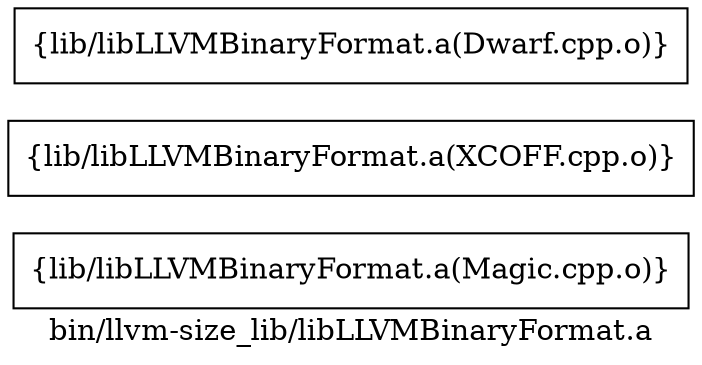digraph "bin/llvm-size_lib/libLLVMBinaryFormat.a" {
	label="bin/llvm-size_lib/libLLVMBinaryFormat.a";
	rankdir=LR;

	Node0x55925b3f5398 [shape=record,shape=box,group=0,label="{lib/libLLVMBinaryFormat.a(Magic.cpp.o)}"];
	Node0x55925b3f6248 [shape=record,shape=box,group=0,label="{lib/libLLVMBinaryFormat.a(XCOFF.cpp.o)}"];
	Node0x55925b3f5118 [shape=record,shape=box,group=0,label="{lib/libLLVMBinaryFormat.a(Dwarf.cpp.o)}"];
}

